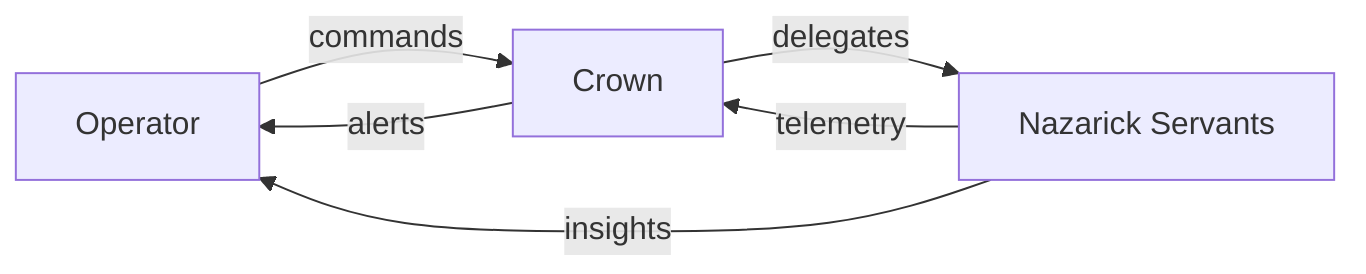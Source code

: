 %% Crown, Nazarick, and operator interaction diagram
%% Version: v1.0.0
%% Last updated: 2025-09-08
flowchart LR
    Operator -->|commands| Crown
    Crown -->|delegates| Nazarick[Nazarick Servants]
    Nazarick -->|telemetry| Crown
    Nazarick -->|insights| Operator
    Crown -->|alerts| Operator